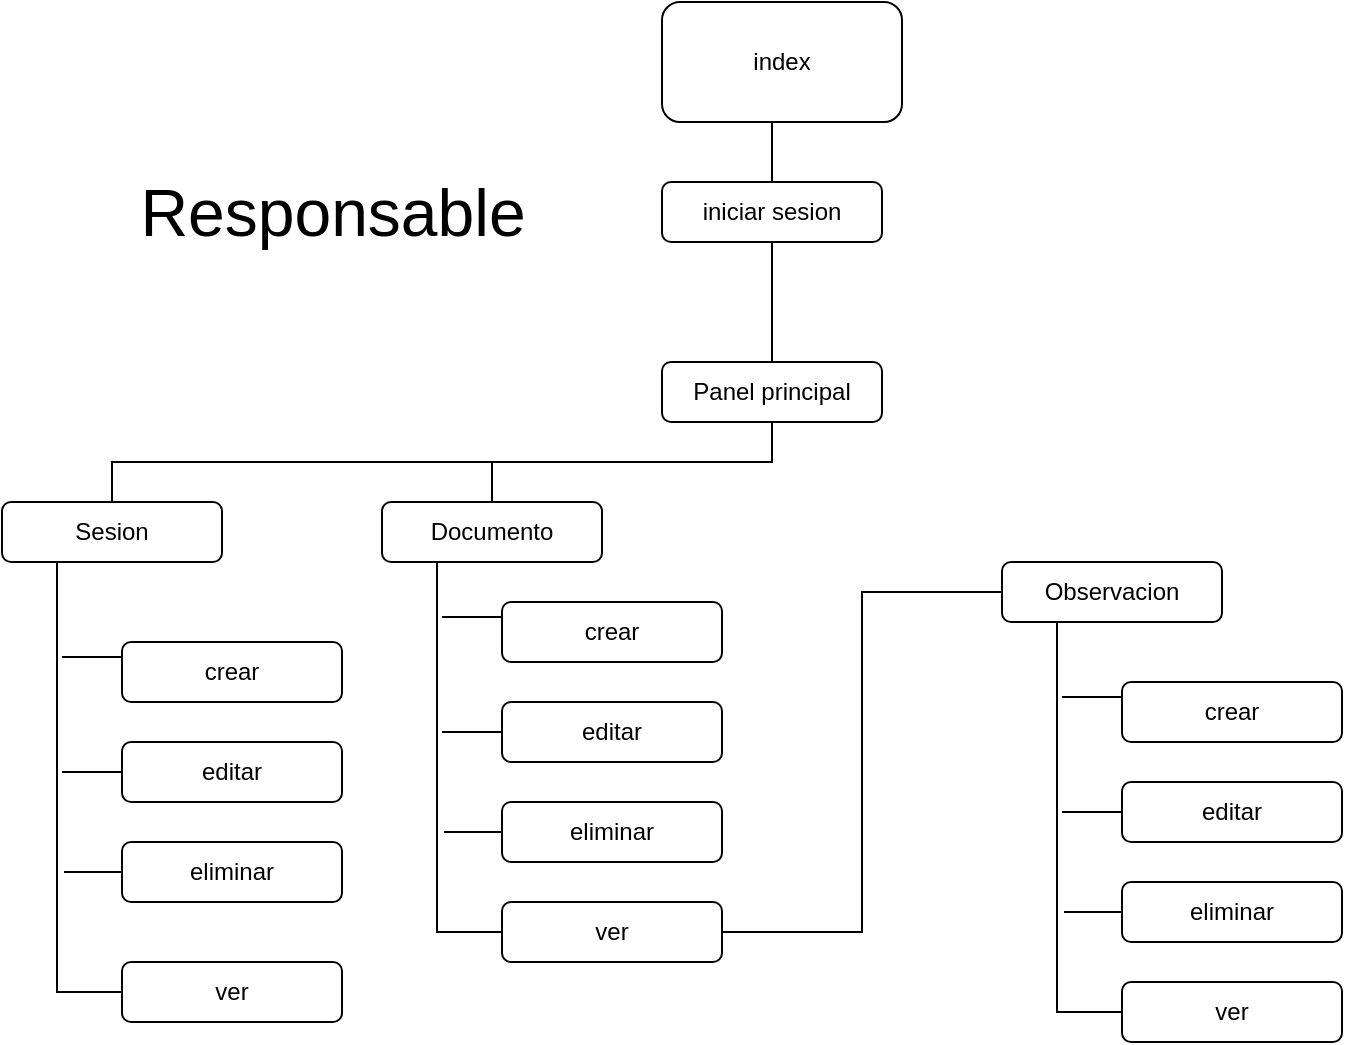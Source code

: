 <mxfile version="18.1.1" type="device"><diagram id="9fHOdQ3UxAWjC8PaF1d9" name="Page-1"><mxGraphModel dx="1164" dy="591" grid="1" gridSize="10" guides="1" tooltips="1" connect="1" arrows="1" fold="1" page="1" pageScale="1" pageWidth="827" pageHeight="1169" math="0" shadow="0"><root><mxCell id="0"/><mxCell id="1" parent="0"/><mxCell id="a6P4ygkt9qD2NCZbTxZr-4" style="edgeStyle=orthogonalEdgeStyle;rounded=0;orthogonalLoop=1;jettySize=auto;html=1;exitX=0.5;exitY=1;exitDx=0;exitDy=0;entryX=0.5;entryY=0;entryDx=0;entryDy=0;endArrow=none;endFill=0;" parent="1" source="a6P4ygkt9qD2NCZbTxZr-1" target="a6P4ygkt9qD2NCZbTxZr-3" edge="1"><mxGeometry relative="1" as="geometry"/></mxCell><mxCell id="a6P4ygkt9qD2NCZbTxZr-1" value="index" style="rounded=1;whiteSpace=wrap;html=1;" parent="1" vertex="1"><mxGeometry x="360" y="20" width="120" height="60" as="geometry"/></mxCell><mxCell id="a6P4ygkt9qD2NCZbTxZr-3" value="iniciar sesion" style="rounded=1;whiteSpace=wrap;html=1;" parent="1" vertex="1"><mxGeometry x="360" y="110" width="110" height="30" as="geometry"/></mxCell><mxCell id="a6P4ygkt9qD2NCZbTxZr-65" style="edgeStyle=orthogonalEdgeStyle;rounded=0;orthogonalLoop=1;jettySize=auto;html=1;exitX=0.5;exitY=1;exitDx=0;exitDy=0;endArrow=none;endFill=0;" parent="1" source="a6P4ygkt9qD2NCZbTxZr-32" target="a6P4ygkt9qD2NCZbTxZr-46" edge="1"><mxGeometry relative="1" as="geometry"/></mxCell><mxCell id="a6P4ygkt9qD2NCZbTxZr-67" style="edgeStyle=orthogonalEdgeStyle;rounded=0;orthogonalLoop=1;jettySize=auto;html=1;exitX=0.5;exitY=0;exitDx=0;exitDy=0;entryX=0.5;entryY=1;entryDx=0;entryDy=0;endArrow=none;endFill=0;" parent="1" source="a6P4ygkt9qD2NCZbTxZr-32" target="a6P4ygkt9qD2NCZbTxZr-3" edge="1"><mxGeometry relative="1" as="geometry"/></mxCell><mxCell id="a6P4ygkt9qD2NCZbTxZr-32" value="Panel principal" style="rounded=1;whiteSpace=wrap;html=1;" parent="1" vertex="1"><mxGeometry x="360" y="200" width="110" height="30" as="geometry"/></mxCell><mxCell id="a6P4ygkt9qD2NCZbTxZr-43" style="edgeStyle=orthogonalEdgeStyle;rounded=0;orthogonalLoop=1;jettySize=auto;html=1;exitX=0.25;exitY=1;exitDx=0;exitDy=0;entryX=0;entryY=0.5;entryDx=0;entryDy=0;endArrow=none;endFill=0;" parent="1" source="a6P4ygkt9qD2NCZbTxZr-34" target="a6P4ygkt9qD2NCZbTxZr-42" edge="1"><mxGeometry relative="1" as="geometry"/></mxCell><mxCell id="a6P4ygkt9qD2NCZbTxZr-66" style="edgeStyle=orthogonalEdgeStyle;rounded=0;orthogonalLoop=1;jettySize=auto;html=1;exitX=0.5;exitY=0;exitDx=0;exitDy=0;endArrow=none;endFill=0;" parent="1" source="a6P4ygkt9qD2NCZbTxZr-34" edge="1"><mxGeometry relative="1" as="geometry"><mxPoint x="275" y="250" as="targetPoint"/></mxGeometry></mxCell><mxCell id="a6P4ygkt9qD2NCZbTxZr-34" value="Documento" style="rounded=1;whiteSpace=wrap;html=1;" parent="1" vertex="1"><mxGeometry x="220" y="270" width="110" height="30" as="geometry"/></mxCell><mxCell id="a6P4ygkt9qD2NCZbTxZr-64" style="edgeStyle=orthogonalEdgeStyle;rounded=0;orthogonalLoop=1;jettySize=auto;html=1;exitX=1;exitY=0.5;exitDx=0;exitDy=0;entryX=0;entryY=0.5;entryDx=0;entryDy=0;endArrow=none;endFill=0;" parent="1" source="a6P4ygkt9qD2NCZbTxZr-42" target="a6P4ygkt9qD2NCZbTxZr-55" edge="1"><mxGeometry relative="1" as="geometry"/></mxCell><mxCell id="a6P4ygkt9qD2NCZbTxZr-42" value="ver" style="rounded=1;whiteSpace=wrap;html=1;" parent="1" vertex="1"><mxGeometry x="280" y="470" width="110" height="30" as="geometry"/></mxCell><mxCell id="a6P4ygkt9qD2NCZbTxZr-45" style="edgeStyle=orthogonalEdgeStyle;rounded=0;orthogonalLoop=1;jettySize=auto;html=1;exitX=0.25;exitY=1;exitDx=0;exitDy=0;entryX=0;entryY=0.5;entryDx=0;entryDy=0;endArrow=none;endFill=0;" parent="1" source="a6P4ygkt9qD2NCZbTxZr-46" target="a6P4ygkt9qD2NCZbTxZr-53" edge="1"><mxGeometry relative="1" as="geometry"/></mxCell><mxCell id="a6P4ygkt9qD2NCZbTxZr-46" value="Sesion" style="rounded=1;whiteSpace=wrap;html=1;" parent="1" vertex="1"><mxGeometry x="30" y="270" width="110" height="30" as="geometry"/></mxCell><mxCell id="a6P4ygkt9qD2NCZbTxZr-53" value="ver" style="rounded=1;whiteSpace=wrap;html=1;" parent="1" vertex="1"><mxGeometry x="90" y="500" width="110" height="30" as="geometry"/></mxCell><mxCell id="a6P4ygkt9qD2NCZbTxZr-54" style="edgeStyle=orthogonalEdgeStyle;rounded=0;orthogonalLoop=1;jettySize=auto;html=1;exitX=0.25;exitY=1;exitDx=0;exitDy=0;entryX=0;entryY=0.5;entryDx=0;entryDy=0;endArrow=none;endFill=0;" parent="1" source="a6P4ygkt9qD2NCZbTxZr-55" target="a6P4ygkt9qD2NCZbTxZr-62" edge="1"><mxGeometry relative="1" as="geometry"/></mxCell><mxCell id="a6P4ygkt9qD2NCZbTxZr-55" value="Observacion" style="rounded=1;whiteSpace=wrap;html=1;" parent="1" vertex="1"><mxGeometry x="530" y="300" width="110" height="30" as="geometry"/></mxCell><mxCell id="a6P4ygkt9qD2NCZbTxZr-56" style="edgeStyle=orthogonalEdgeStyle;rounded=0;orthogonalLoop=1;jettySize=auto;html=1;exitX=0;exitY=0.25;exitDx=0;exitDy=0;endArrow=none;endFill=0;" parent="1" source="a6P4ygkt9qD2NCZbTxZr-57" edge="1"><mxGeometry relative="1" as="geometry"><mxPoint x="560" y="368" as="targetPoint"/></mxGeometry></mxCell><mxCell id="a6P4ygkt9qD2NCZbTxZr-57" value="crear" style="rounded=1;whiteSpace=wrap;html=1;" parent="1" vertex="1"><mxGeometry x="590" y="360" width="110" height="30" as="geometry"/></mxCell><mxCell id="a6P4ygkt9qD2NCZbTxZr-58" style="edgeStyle=orthogonalEdgeStyle;rounded=0;orthogonalLoop=1;jettySize=auto;html=1;exitX=0;exitY=0.5;exitDx=0;exitDy=0;endArrow=none;endFill=0;" parent="1" source="a6P4ygkt9qD2NCZbTxZr-59" edge="1"><mxGeometry relative="1" as="geometry"><mxPoint x="560" y="425" as="targetPoint"/></mxGeometry></mxCell><mxCell id="a6P4ygkt9qD2NCZbTxZr-59" value="editar" style="rounded=1;whiteSpace=wrap;html=1;" parent="1" vertex="1"><mxGeometry x="590" y="410" width="110" height="30" as="geometry"/></mxCell><mxCell id="a6P4ygkt9qD2NCZbTxZr-60" style="edgeStyle=orthogonalEdgeStyle;rounded=0;orthogonalLoop=1;jettySize=auto;html=1;exitX=0;exitY=0.5;exitDx=0;exitDy=0;endArrow=none;endFill=0;" parent="1" source="a6P4ygkt9qD2NCZbTxZr-61" edge="1"><mxGeometry relative="1" as="geometry"><mxPoint x="561" y="475" as="targetPoint"/></mxGeometry></mxCell><mxCell id="a6P4ygkt9qD2NCZbTxZr-61" value="eliminar" style="rounded=1;whiteSpace=wrap;html=1;" parent="1" vertex="1"><mxGeometry x="590" y="460" width="110" height="30" as="geometry"/></mxCell><mxCell id="a6P4ygkt9qD2NCZbTxZr-62" value="ver" style="rounded=1;whiteSpace=wrap;html=1;" parent="1" vertex="1"><mxGeometry x="590" y="510" width="110" height="30" as="geometry"/></mxCell><mxCell id="dcE9XTPxHF8bIKe-VJWK-1" style="edgeStyle=orthogonalEdgeStyle;rounded=0;orthogonalLoop=1;jettySize=auto;html=1;exitX=0;exitY=0.25;exitDx=0;exitDy=0;endArrow=none;endFill=0;" parent="1" source="dcE9XTPxHF8bIKe-VJWK-2" edge="1"><mxGeometry relative="1" as="geometry"><mxPoint x="250" y="328" as="targetPoint"/></mxGeometry></mxCell><mxCell id="dcE9XTPxHF8bIKe-VJWK-2" value="crear" style="rounded=1;whiteSpace=wrap;html=1;" parent="1" vertex="1"><mxGeometry x="280" y="320" width="110" height="30" as="geometry"/></mxCell><mxCell id="dcE9XTPxHF8bIKe-VJWK-3" style="edgeStyle=orthogonalEdgeStyle;rounded=0;orthogonalLoop=1;jettySize=auto;html=1;exitX=0;exitY=0.5;exitDx=0;exitDy=0;endArrow=none;endFill=0;" parent="1" source="dcE9XTPxHF8bIKe-VJWK-4" edge="1"><mxGeometry relative="1" as="geometry"><mxPoint x="250" y="385" as="targetPoint"/></mxGeometry></mxCell><mxCell id="dcE9XTPxHF8bIKe-VJWK-4" value="editar" style="rounded=1;whiteSpace=wrap;html=1;" parent="1" vertex="1"><mxGeometry x="280" y="370" width="110" height="30" as="geometry"/></mxCell><mxCell id="dcE9XTPxHF8bIKe-VJWK-5" style="edgeStyle=orthogonalEdgeStyle;rounded=0;orthogonalLoop=1;jettySize=auto;html=1;exitX=0;exitY=0.5;exitDx=0;exitDy=0;endArrow=none;endFill=0;" parent="1" source="dcE9XTPxHF8bIKe-VJWK-6" edge="1"><mxGeometry relative="1" as="geometry"><mxPoint x="251" y="435" as="targetPoint"/></mxGeometry></mxCell><mxCell id="dcE9XTPxHF8bIKe-VJWK-6" value="eliminar" style="rounded=1;whiteSpace=wrap;html=1;" parent="1" vertex="1"><mxGeometry x="280" y="420" width="110" height="30" as="geometry"/></mxCell><mxCell id="dcE9XTPxHF8bIKe-VJWK-19" style="edgeStyle=orthogonalEdgeStyle;rounded=0;orthogonalLoop=1;jettySize=auto;html=1;exitX=0;exitY=0.25;exitDx=0;exitDy=0;endArrow=none;endFill=0;" parent="1" source="dcE9XTPxHF8bIKe-VJWK-20" edge="1"><mxGeometry relative="1" as="geometry"><mxPoint x="60" y="348" as="targetPoint"/></mxGeometry></mxCell><mxCell id="dcE9XTPxHF8bIKe-VJWK-20" value="crear" style="rounded=1;whiteSpace=wrap;html=1;" parent="1" vertex="1"><mxGeometry x="90" y="340" width="110" height="30" as="geometry"/></mxCell><mxCell id="dcE9XTPxHF8bIKe-VJWK-21" style="edgeStyle=orthogonalEdgeStyle;rounded=0;orthogonalLoop=1;jettySize=auto;html=1;exitX=0;exitY=0.5;exitDx=0;exitDy=0;endArrow=none;endFill=0;" parent="1" source="dcE9XTPxHF8bIKe-VJWK-22" edge="1"><mxGeometry relative="1" as="geometry"><mxPoint x="60" y="405" as="targetPoint"/></mxGeometry></mxCell><mxCell id="dcE9XTPxHF8bIKe-VJWK-22" value="editar" style="rounded=1;whiteSpace=wrap;html=1;" parent="1" vertex="1"><mxGeometry x="90" y="390" width="110" height="30" as="geometry"/></mxCell><mxCell id="dcE9XTPxHF8bIKe-VJWK-23" style="edgeStyle=orthogonalEdgeStyle;rounded=0;orthogonalLoop=1;jettySize=auto;html=1;exitX=0;exitY=0.5;exitDx=0;exitDy=0;endArrow=none;endFill=0;" parent="1" source="dcE9XTPxHF8bIKe-VJWK-24" edge="1"><mxGeometry relative="1" as="geometry"><mxPoint x="61" y="455" as="targetPoint"/></mxGeometry></mxCell><mxCell id="dcE9XTPxHF8bIKe-VJWK-24" value="eliminar" style="rounded=1;whiteSpace=wrap;html=1;" parent="1" vertex="1"><mxGeometry x="90" y="440" width="110" height="30" as="geometry"/></mxCell><mxCell id="WaPpYcPQ4JmIxxQoSLb1-1" value="&lt;font style=&quot;font-size: 33px;&quot;&gt;Responsable&lt;/font&gt;" style="text;html=1;align=center;verticalAlign=middle;resizable=0;points=[];autosize=1;strokeColor=none;fillColor=none;rounded=1;" vertex="1" parent="1"><mxGeometry x="90" y="110" width="210" height="30" as="geometry"/></mxCell></root></mxGraphModel></diagram></mxfile>